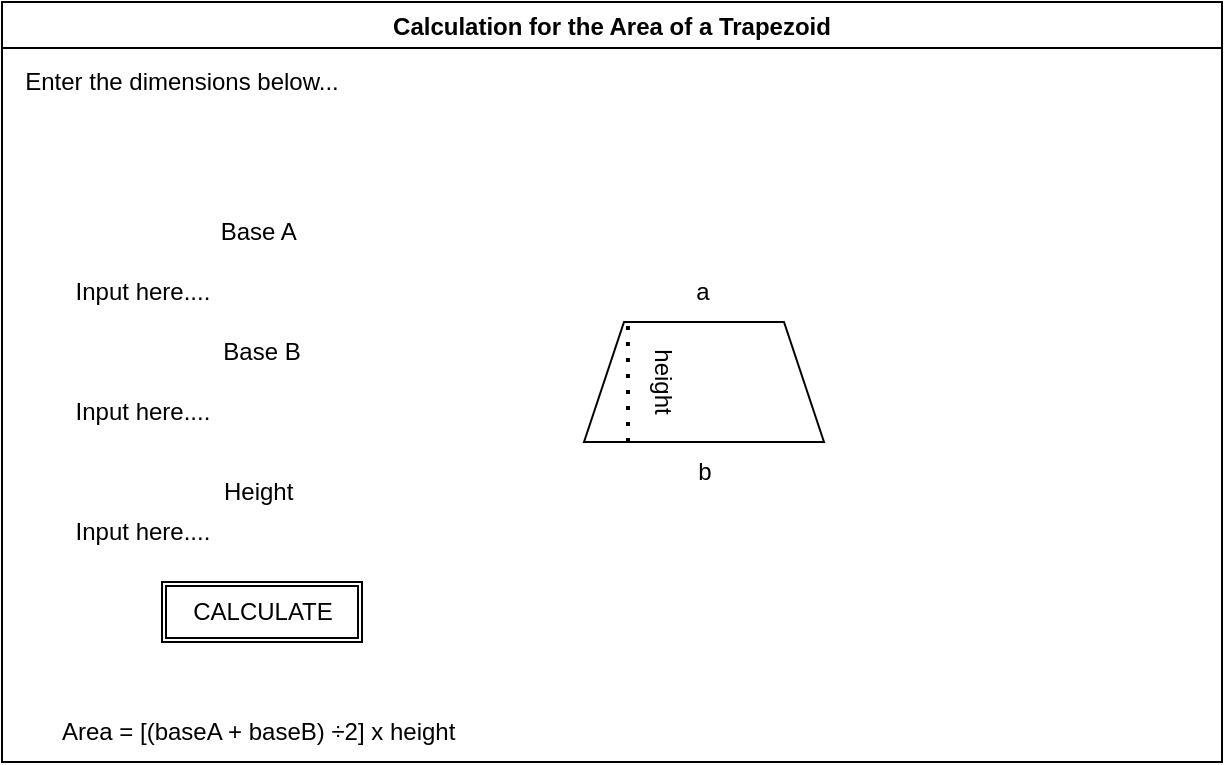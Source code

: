 <mxfile>
    <diagram id="_ogkf0nuQr4NePhOWDZ8" name="Page-1">
        <mxGraphModel dx="690" dy="494" grid="1" gridSize="10" guides="1" tooltips="1" connect="1" arrows="1" fold="1" page="1" pageScale="1" pageWidth="827" pageHeight="1169" math="0" shadow="0">
            <root>
                <mxCell id="0"/>
                <mxCell id="1" parent="0"/>
                <mxCell id="2" value="Calculation for the Area of a Trapezoid" style="swimlane;" vertex="1" parent="1">
                    <mxGeometry x="109" y="250" width="610" height="380" as="geometry"/>
                </mxCell>
                <UserObject label="Enter the dimensions below..." placeholders="1" id="3">
                    <mxCell style="text;html=1;strokeColor=none;fillColor=none;align=center;verticalAlign=middle;whiteSpace=wrap;overflow=hidden;" vertex="1" parent="2">
                        <mxGeometry x="10" y="30" width="160" height="20" as="geometry"/>
                    </mxCell>
                </UserObject>
                <mxCell id="8" value="Base B" style="text;html=1;strokeColor=none;fillColor=none;align=center;verticalAlign=middle;whiteSpace=wrap;rounded=0;" vertex="1" parent="2">
                    <mxGeometry x="100" y="160" width="60" height="30" as="geometry"/>
                </mxCell>
                <mxCell id="7" value="Height&amp;nbsp;" style="text;html=1;strokeColor=none;fillColor=none;align=center;verticalAlign=middle;whiteSpace=wrap;rounded=0;" vertex="1" parent="2">
                    <mxGeometry x="100" y="230" width="60" height="30" as="geometry"/>
                </mxCell>
                <mxCell id="6" value="Base A&amp;nbsp;" style="text;html=1;strokeColor=none;fillColor=none;align=center;verticalAlign=middle;whiteSpace=wrap;rounded=0;" vertex="1" parent="2">
                    <mxGeometry x="100" y="100" width="60" height="30" as="geometry"/>
                </mxCell>
                <mxCell id="11" value="Area = [(baseA + baseB)&amp;nbsp;÷2] x height&amp;nbsp;" style="text;html=1;strokeColor=none;fillColor=none;align=center;verticalAlign=middle;whiteSpace=wrap;rounded=0;" vertex="1" parent="2">
                    <mxGeometry y="350" width="260" height="30" as="geometry"/>
                </mxCell>
                <mxCell id="12" value="" style="shape=trapezoid;perimeter=trapezoidPerimeter;whiteSpace=wrap;html=1;fixedSize=1;size=20;gradientColor=#ffffff;fillColor=none;" vertex="1" parent="2">
                    <mxGeometry x="291" y="160" width="120" height="60" as="geometry"/>
                </mxCell>
                <UserObject label="Input here...." placeholders="1" id="13">
                    <mxCell style="text;html=1;strokeColor=none;fillColor=none;align=center;verticalAlign=middle;whiteSpace=wrap;overflow=hidden;" vertex="1" parent="2">
                        <mxGeometry x="11" y="250" width="119" height="30" as="geometry"/>
                    </mxCell>
                </UserObject>
                <UserObject label="Input here...." placeholders="1" id="14">
                    <mxCell style="text;html=1;strokeColor=none;fillColor=none;align=center;verticalAlign=middle;whiteSpace=wrap;overflow=hidden;" vertex="1" parent="2">
                        <mxGeometry x="11" y="190" width="119" height="30" as="geometry"/>
                    </mxCell>
                </UserObject>
                <UserObject label="Input here...." placeholders="1" id="15">
                    <mxCell style="text;html=1;strokeColor=none;fillColor=none;align=center;verticalAlign=middle;whiteSpace=wrap;overflow=hidden;" vertex="1" parent="2">
                        <mxGeometry x="11" y="130" width="119" height="30" as="geometry"/>
                    </mxCell>
                </UserObject>
                <mxCell id="17" value="" style="endArrow=none;dashed=1;html=1;dashPattern=1 3;strokeWidth=2;entryX=0.183;entryY=-0.043;entryDx=0;entryDy=0;entryPerimeter=0;" edge="1" parent="2" target="12">
                    <mxGeometry width="50" height="50" relative="1" as="geometry">
                        <mxPoint x="313" y="220" as="sourcePoint"/>
                        <mxPoint x="361" y="190" as="targetPoint"/>
                    </mxGeometry>
                </mxCell>
                <UserObject label="a" placeholders="1" id="18">
                    <mxCell style="text;html=1;strokeColor=none;fillColor=none;align=center;verticalAlign=middle;whiteSpace=wrap;overflow=hidden;" vertex="1" parent="2">
                        <mxGeometry x="291" y="130" width="119" height="30" as="geometry"/>
                    </mxCell>
                </UserObject>
                <UserObject label="b" placeholders="1" id="19">
                    <mxCell style="text;html=1;strokeColor=none;fillColor=none;align=center;verticalAlign=middle;whiteSpace=wrap;overflow=hidden;" vertex="1" parent="2">
                        <mxGeometry x="291.5" y="220" width="119" height="30" as="geometry"/>
                    </mxCell>
                </UserObject>
                <UserObject label="height" placeholders="1" id="20">
                    <mxCell style="text;html=1;strokeColor=none;fillColor=none;align=center;verticalAlign=middle;whiteSpace=wrap;overflow=hidden;rotation=90;" vertex="1" parent="2">
                        <mxGeometry x="271" y="175" width="119" height="30" as="geometry"/>
                    </mxCell>
                </UserObject>
                <mxCell id="21" value="" style="shape=ext;double=1;rounded=0;whiteSpace=wrap;html=1;fillColor=none;gradientColor=#ffffff;" vertex="1" parent="2">
                    <mxGeometry x="80" y="290" width="100" height="30" as="geometry"/>
                </mxCell>
                <UserObject label="CALCULATE" placeholders="1" id="22">
                    <mxCell style="text;html=1;strokeColor=none;fillColor=none;align=center;verticalAlign=middle;whiteSpace=wrap;overflow=hidden;rotation=0;" vertex="1" parent="2">
                        <mxGeometry x="70.5" y="290" width="119" height="30" as="geometry"/>
                    </mxCell>
                </UserObject>
            </root>
        </mxGraphModel>
    </diagram>
</mxfile>